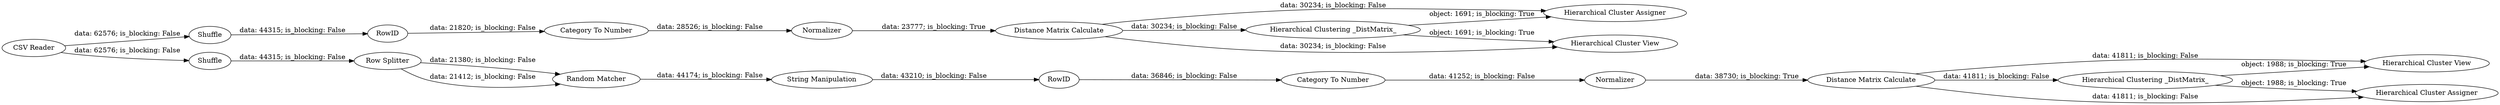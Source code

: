 digraph {
	"-5278565659210061703_1" [label="CSV Reader"]
	"-5278565659210061703_48" [label="Random Matcher"]
	"-5278565659210061703_51" [label="Category To Number"]
	"-5278565659210061703_56" [label="Hierarchical Cluster Assigner"]
	"-5278565659210061703_12" [label=Normalizer]
	"-5278565659210061703_57" [label=Normalizer]
	"-5278565659210061703_54" [label="Distance Matrix Calculate"]
	"-5278565659210061703_55" [label="Hierarchical Clustering _DistMatrix_"]
	"-5278565659210061703_30" [label=RowID]
	"-5278565659210061703_40" [label="Hierarchical Cluster View"]
	"-5278565659210061703_50" [label=Shuffle]
	"-5278565659210061703_42" [label="Distance Matrix Calculate"]
	"-5278565659210061703_22" [label="Hierarchical Clustering _DistMatrix_"]
	"-5278565659210061703_44" [label="Hierarchical Cluster Assigner"]
	"-5278565659210061703_52" [label="Hierarchical Cluster View"]
	"-5278565659210061703_53" [label=RowID]
	"-5278565659210061703_47" [label="Row Splitter"]
	"-5278565659210061703_46" [label=Shuffle]
	"-5278565659210061703_6" [label="Category To Number"]
	"-5278565659210061703_49" [label="String Manipulation"]
	"-5278565659210061703_30" -> "-5278565659210061703_6" [label="data: 36846; is_blocking: False"]
	"-5278565659210061703_48" -> "-5278565659210061703_49" [label="data: 44174; is_blocking: False"]
	"-5278565659210061703_55" -> "-5278565659210061703_56" [label="object: 1691; is_blocking: True"]
	"-5278565659210061703_54" -> "-5278565659210061703_55" [label="data: 30234; is_blocking: False"]
	"-5278565659210061703_54" -> "-5278565659210061703_52" [label="data: 30234; is_blocking: False"]
	"-5278565659210061703_47" -> "-5278565659210061703_48" [label="data: 21380; is_blocking: False"]
	"-5278565659210061703_57" -> "-5278565659210061703_54" [label="data: 23777; is_blocking: True"]
	"-5278565659210061703_22" -> "-5278565659210061703_40" [label="object: 1988; is_blocking: True"]
	"-5278565659210061703_1" -> "-5278565659210061703_50" [label="data: 62576; is_blocking: False"]
	"-5278565659210061703_42" -> "-5278565659210061703_40" [label="data: 41811; is_blocking: False"]
	"-5278565659210061703_46" -> "-5278565659210061703_47" [label="data: 44315; is_blocking: False"]
	"-5278565659210061703_22" -> "-5278565659210061703_44" [label="object: 1988; is_blocking: True"]
	"-5278565659210061703_42" -> "-5278565659210061703_44" [label="data: 41811; is_blocking: False"]
	"-5278565659210061703_47" -> "-5278565659210061703_48" [label="data: 21412; is_blocking: False"]
	"-5278565659210061703_49" -> "-5278565659210061703_30" [label="data: 43210; is_blocking: False"]
	"-5278565659210061703_54" -> "-5278565659210061703_56" [label="data: 30234; is_blocking: False"]
	"-5278565659210061703_1" -> "-5278565659210061703_46" [label="data: 62576; is_blocking: False"]
	"-5278565659210061703_6" -> "-5278565659210061703_12" [label="data: 41252; is_blocking: False"]
	"-5278565659210061703_51" -> "-5278565659210061703_57" [label="data: 28526; is_blocking: False"]
	"-5278565659210061703_55" -> "-5278565659210061703_52" [label="object: 1691; is_blocking: True"]
	"-5278565659210061703_53" -> "-5278565659210061703_51" [label="data: 21820; is_blocking: False"]
	"-5278565659210061703_12" -> "-5278565659210061703_42" [label="data: 38730; is_blocking: True"]
	"-5278565659210061703_42" -> "-5278565659210061703_22" [label="data: 41811; is_blocking: False"]
	"-5278565659210061703_50" -> "-5278565659210061703_53" [label="data: 44315; is_blocking: False"]
	rankdir=LR
}
